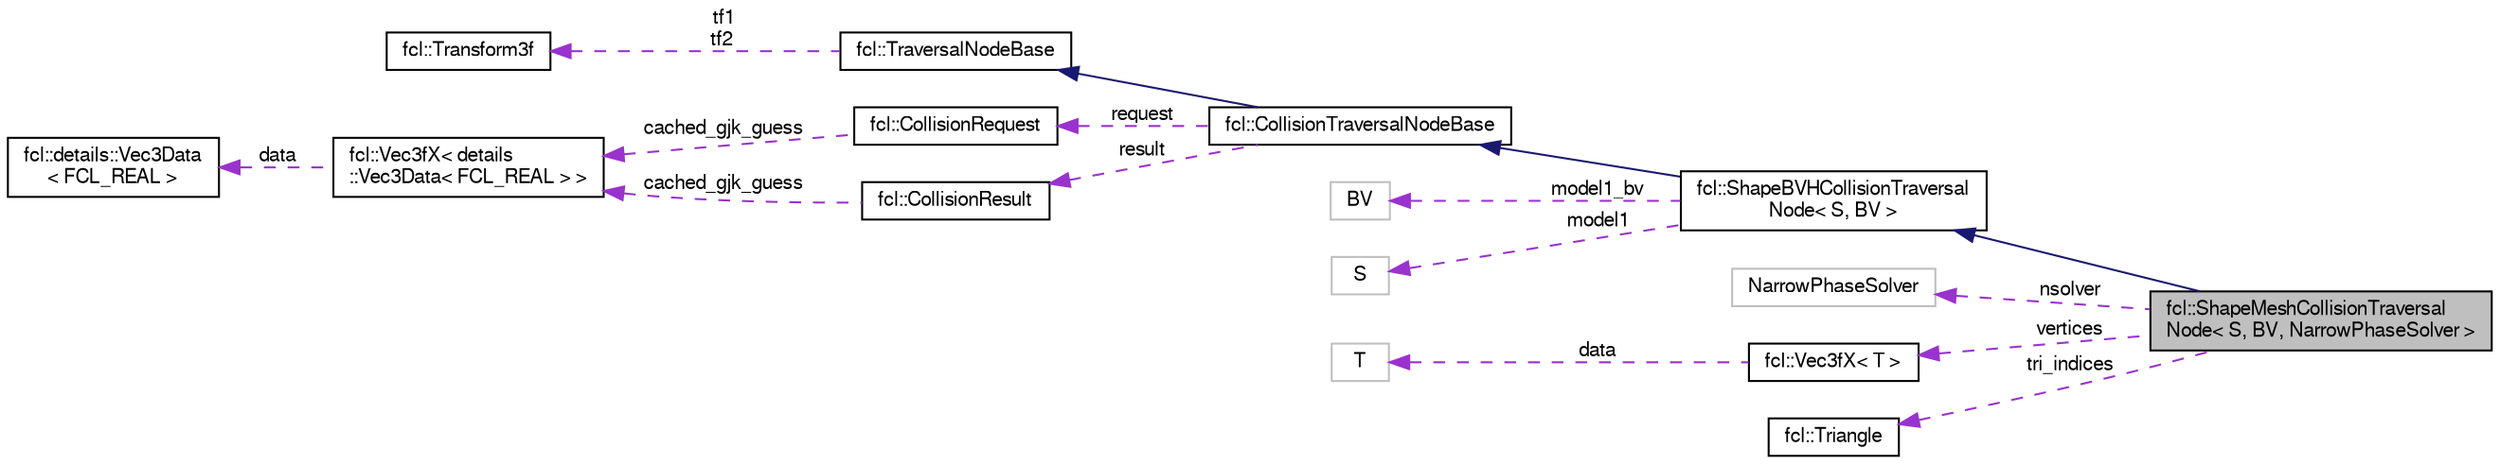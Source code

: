digraph "fcl::ShapeMeshCollisionTraversalNode&lt; S, BV, NarrowPhaseSolver &gt;"
{
  edge [fontname="FreeSans",fontsize="10",labelfontname="FreeSans",labelfontsize="10"];
  node [fontname="FreeSans",fontsize="10",shape=record];
  rankdir="LR";
  Node1 [label="fcl::ShapeMeshCollisionTraversal\lNode\< S, BV, NarrowPhaseSolver \>",height=0.2,width=0.4,color="black", fillcolor="grey75", style="filled" fontcolor="black"];
  Node2 -> Node1 [dir="back",color="midnightblue",fontsize="10",style="solid",fontname="FreeSans"];
  Node2 [label="fcl::ShapeBVHCollisionTraversal\lNode\< S, BV \>",height=0.2,width=0.4,color="black", fillcolor="white", style="filled",URL="$a00174.html",tooltip="Traversal node for collision between shape and BVH. "];
  Node3 -> Node2 [dir="back",color="midnightblue",fontsize="10",style="solid",fontname="FreeSans"];
  Node3 [label="fcl::CollisionTraversalNodeBase",height=0.2,width=0.4,color="black", fillcolor="white", style="filled",URL="$a00032.html",tooltip="Node structure encoding the information required for collision traversal. "];
  Node4 -> Node3 [dir="back",color="midnightblue",fontsize="10",style="solid",fontname="FreeSans"];
  Node4 [label="fcl::TraversalNodeBase",height=0.2,width=0.4,color="black", fillcolor="white", style="filled",URL="$a00214.html",tooltip="Node structure encoding the information required for traversal. "];
  Node5 -> Node4 [dir="back",color="darkorchid3",fontsize="10",style="dashed",label=" tf1\ntf2" ,fontname="FreeSans"];
  Node5 [label="fcl::Transform3f",height=0.2,width=0.4,color="black", fillcolor="white", style="filled",URL="$a00212.html",tooltip="Simple transform class used locally by InterpMotion. "];
  Node6 -> Node3 [dir="back",color="darkorchid3",fontsize="10",style="dashed",label=" request" ,fontname="FreeSans"];
  Node6 [label="fcl::CollisionRequest",height=0.2,width=0.4,color="black", fillcolor="white", style="filled",URL="$a00030.html",tooltip="request to the collision algorithm "];
  Node7 -> Node6 [dir="back",color="darkorchid3",fontsize="10",style="dashed",label=" cached_gjk_guess" ,fontname="FreeSans"];
  Node7 [label="fcl::Vec3fX\< details\l::Vec3Data\< FCL_REAL \> \>",height=0.2,width=0.4,color="black", fillcolor="white", style="filled",URL="$a00223.html"];
  Node8 -> Node7 [dir="back",color="darkorchid3",fontsize="10",style="dashed",label=" data" ,fontname="FreeSans"];
  Node8 [label="fcl::details::Vec3Data\l\< FCL_REAL \>",height=0.2,width=0.4,color="black", fillcolor="white", style="filled",URL="$a00222.html"];
  Node9 -> Node3 [dir="back",color="darkorchid3",fontsize="10",style="dashed",label=" result" ,fontname="FreeSans"];
  Node9 [label="fcl::CollisionResult",height=0.2,width=0.4,color="black", fillcolor="white", style="filled",URL="$a00031.html",tooltip="collision result "];
  Node7 -> Node9 [dir="back",color="darkorchid3",fontsize="10",style="dashed",label=" cached_gjk_guess" ,fontname="FreeSans"];
  Node10 -> Node2 [dir="back",color="darkorchid3",fontsize="10",style="dashed",label=" model1_bv" ,fontname="FreeSans"];
  Node10 [label="BV",height=0.2,width=0.4,color="grey75", fillcolor="white", style="filled"];
  Node11 -> Node2 [dir="back",color="darkorchid3",fontsize="10",style="dashed",label=" model1" ,fontname="FreeSans"];
  Node11 [label="S",height=0.2,width=0.4,color="grey75", fillcolor="white", style="filled"];
  Node12 -> Node1 [dir="back",color="darkorchid3",fontsize="10",style="dashed",label=" nsolver" ,fontname="FreeSans"];
  Node12 [label="NarrowPhaseSolver",height=0.2,width=0.4,color="grey75", fillcolor="white", style="filled"];
  Node13 -> Node1 [dir="back",color="darkorchid3",fontsize="10",style="dashed",label=" vertices" ,fontname="FreeSans"];
  Node13 [label="fcl::Vec3fX\< T \>",height=0.2,width=0.4,color="black", fillcolor="white", style="filled",URL="$a00223.html",tooltip="Vector3 class wrapper. The core data is in the template parameter class. "];
  Node14 -> Node13 [dir="back",color="darkorchid3",fontsize="10",style="dashed",label=" data" ,fontname="FreeSans"];
  Node14 [label="T",height=0.2,width=0.4,color="grey75", fillcolor="white", style="filled"];
  Node15 -> Node1 [dir="back",color="darkorchid3",fontsize="10",style="dashed",label=" tri_indices" ,fontname="FreeSans"];
  Node15 [label="fcl::Triangle",height=0.2,width=0.4,color="black", fillcolor="white", style="filled",URL="$a00215.html",tooltip="Triangle with 3 indices for points. "];
}
